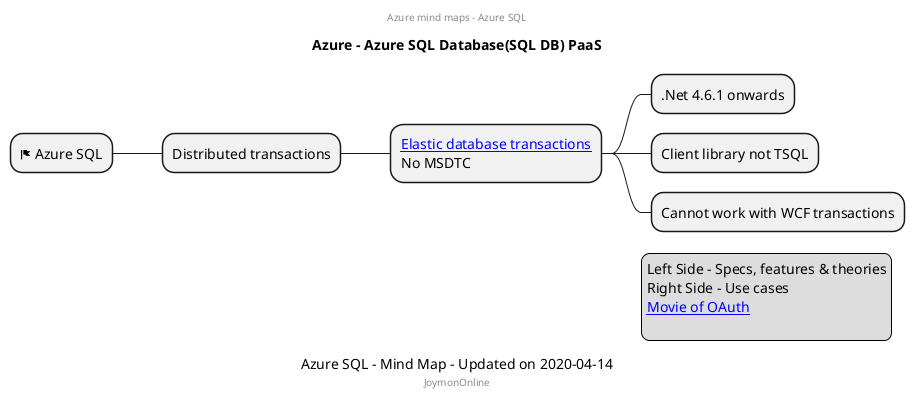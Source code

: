 @startmindmap
center header
Azure mind maps - Azure SQL
endheader
title Azure - Azure SQL Database(SQL DB) PaaS

* <&flag> Azure SQL
** Distributed transactions
*** [[https://docs.microsoft.com/en-us/azure/sql-database/sql-database-elastic-transactions-overview Elastic database transactions]]\nNo MSDTC
**** .Net 4.6.1 onwards
**** Client library not TSQL
**** Cannot work with WCF transactions
caption Azure SQL - Mind Map - Updated on 2020-04-14
center footer JoymonOnline

legend right
  Left Side - Specs, features & theories
  Right Side - Use cases
  [[https://medium.com/@darutk/diagrams-and-movies-of-all-the-oauth-2-0-flows-194f3c3ade85 Movie of OAuth]]
  
endlegend

@endmindmap